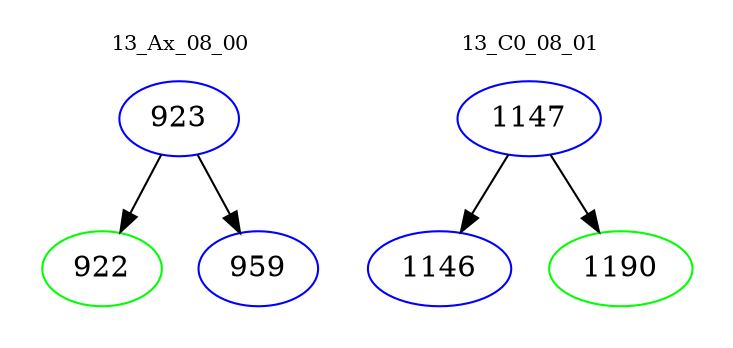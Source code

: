 digraph{
subgraph cluster_0 {
color = white
label = "13_Ax_08_00";
fontsize=10;
T0_923 [label="923", color="blue"]
T0_923 -> T0_922 [color="black"]
T0_922 [label="922", color="green"]
T0_923 -> T0_959 [color="black"]
T0_959 [label="959", color="blue"]
}
subgraph cluster_1 {
color = white
label = "13_C0_08_01";
fontsize=10;
T1_1147 [label="1147", color="blue"]
T1_1147 -> T1_1146 [color="black"]
T1_1146 [label="1146", color="blue"]
T1_1147 -> T1_1190 [color="black"]
T1_1190 [label="1190", color="green"]
}
}
